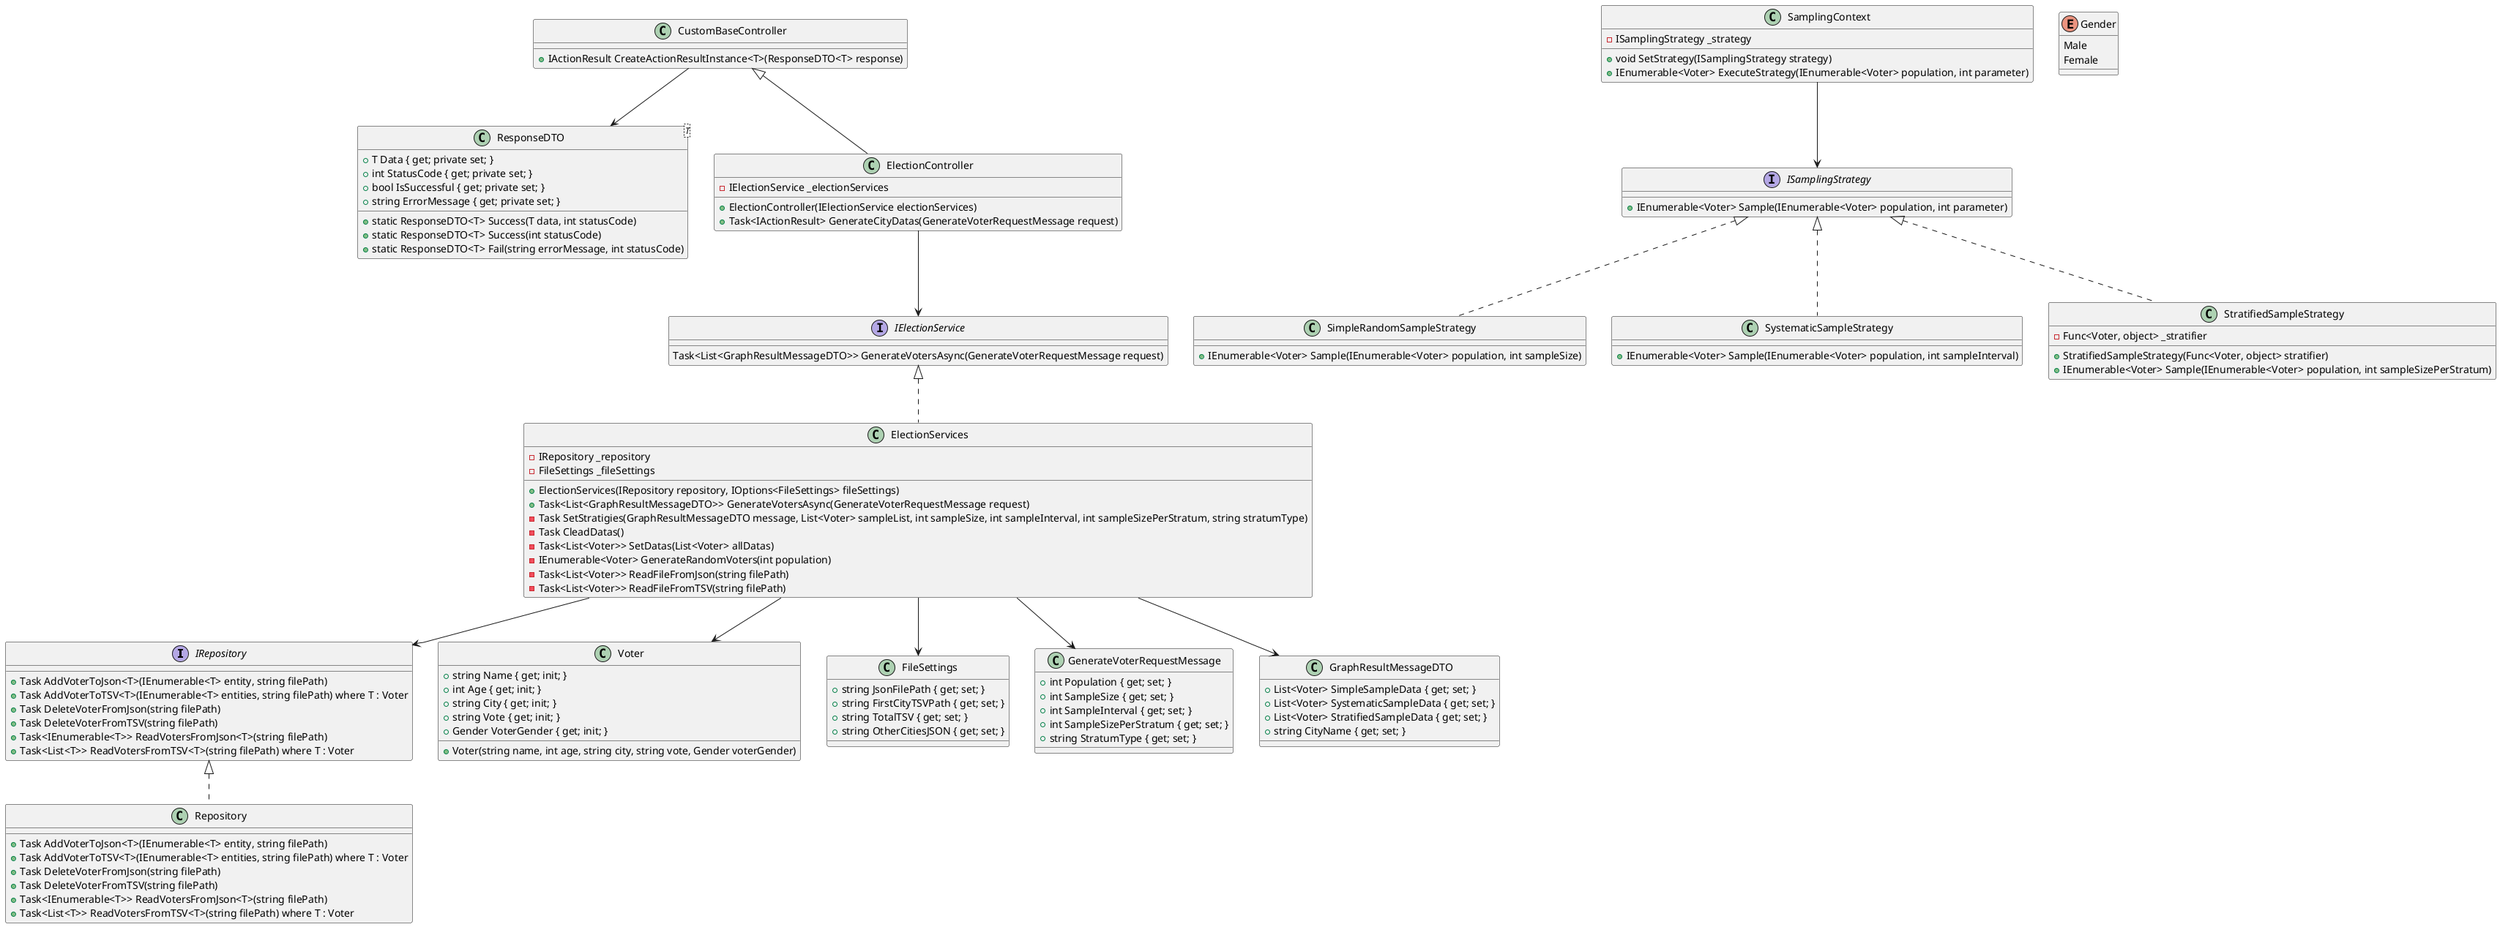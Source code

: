 @startuml

interface IRepository {
    +Task AddVoterToJson<T>(IEnumerable<T> entity, string filePath)
    +Task AddVoterToTSV<T>(IEnumerable<T> entities, string filePath) where T : Voter
    +Task DeleteVoterFromJson(string filePath)
    +Task DeleteVoterFromTSV(string filePath)
    +Task<IEnumerable<T>> ReadVotersFromJson<T>(string filePath)
    +Task<List<T>> ReadVotersFromTSV<T>(string filePath) where T : Voter
}

interface ISamplingStrategy {
    +IEnumerable<Voter> Sample(IEnumerable<Voter> population, int parameter)
}

class Voter {
    +string Name { get; init; }
    +int Age { get; init; }
    +string City { get; init; }
    +string Vote { get; init; }
    +Gender VoterGender { get; init; }

    +Voter(string name, int age, string city, string vote, Gender voterGender)
}

enum Gender {
    Male
    Female
}

class FileSettings {
    +string JsonFilePath { get; set; }
    +string FirstCityTSVPath { get; set; }
    +string TotalTSV { get; set; }
    +string OtherCitiesJSON { get; set; }
}

class GenerateVoterRequestMessage {
    +int Population { get; set; }
    +int SampleSize { get; set; }
    +int SampleInterval { get; set; }
    +int SampleSizePerStratum { get; set; }
    +string StratumType { get; set; }
}

class GraphResultMessageDTO {
    +List<Voter> SimpleSampleData { get; set; }
    +List<Voter> SystematicSampleData { get; set; }
    +List<Voter> StratifiedSampleData { get; set; }
    +string CityName { get; set; }
}

class ResponseDTO<T> {
    +T Data { get; private set; }
    +int StatusCode { get; private set; }
    +bool IsSuccessful { get; private set; }
    +string ErrorMessage { get; private set; }

    +static ResponseDTO<T> Success(T data, int statusCode)
    +static ResponseDTO<T> Success(int statusCode)
    +static ResponseDTO<T> Fail(string errorMessage, int statusCode)
}

class Repository implements IRepository {
    +Task AddVoterToJson<T>(IEnumerable<T> entity, string filePath)
    +Task AddVoterToTSV<T>(IEnumerable<T> entities, string filePath) where T : Voter
    +Task DeleteVoterFromJson(string filePath)
    +Task DeleteVoterFromTSV(string filePath)
    +Task<IEnumerable<T>> ReadVotersFromJson<T>(string filePath)
    +Task<List<T>> ReadVotersFromTSV<T>(string filePath) where T : Voter
}

class SimpleRandomSampleStrategy implements ISamplingStrategy {
    +IEnumerable<Voter> Sample(IEnumerable<Voter> population, int sampleSize)
}

class SystematicSampleStrategy implements ISamplingStrategy {
    +IEnumerable<Voter> Sample(IEnumerable<Voter> population, int sampleInterval)
}

class StratifiedSampleStrategy implements ISamplingStrategy {
    -Func<Voter, object> _stratifier

    +StratifiedSampleStrategy(Func<Voter, object> stratifier)
    +IEnumerable<Voter> Sample(IEnumerable<Voter> population, int sampleSizePerStratum)
}

class SamplingContext {
    -ISamplingStrategy _strategy

    +void SetStrategy(ISamplingStrategy strategy)
    +IEnumerable<Voter> ExecuteStrategy(IEnumerable<Voter> population, int parameter)
}

class CustomBaseController {
    +IActionResult CreateActionResultInstance<T>(ResponseDTO<T> response)
}

class ElectionController extends CustomBaseController {
    -IElectionService _electionServices

    +ElectionController(IElectionService electionServices)
    +Task<IActionResult> GenerateCityDatas(GenerateVoterRequestMessage request)
}

class ElectionServices implements IElectionService {
    -IRepository _repository
    -FileSettings _fileSettings

    +ElectionServices(IRepository repository, IOptions<FileSettings> fileSettings)
    +Task<List<GraphResultMessageDTO>> GenerateVotersAsync(GenerateVoterRequestMessage request)
    -Task SetStratigies(GraphResultMessageDTO message, List<Voter> sampleList, int sampleSize, int sampleInterval, int sampleSizePerStratum, string stratumType)
    -Task CleadDatas()
    -Task<List<Voter>> SetDatas(List<Voter> allDatas)
    -IEnumerable<Voter> GenerateRandomVoters(int population)
    -Task<List<Voter>> ReadFileFromJson(string filePath)
    -Task<List<Voter>> ReadFileFromTSV(string filePath)
}

interface IElectionService{
    Task<List<GraphResultMessageDTO>> GenerateVotersAsync(GenerateVoterRequestMessage request)
}

ElectionServices --> IRepository
ElectionServices --> FileSettings
ElectionServices --> GenerateVoterRequestMessage
ElectionServices --> GraphResultMessageDTO
ElectionServices --> Voter

ElectionController --> IElectionService
CustomBaseController --> ResponseDTO

SamplingContext --> ISamplingStrategy

@enduml
